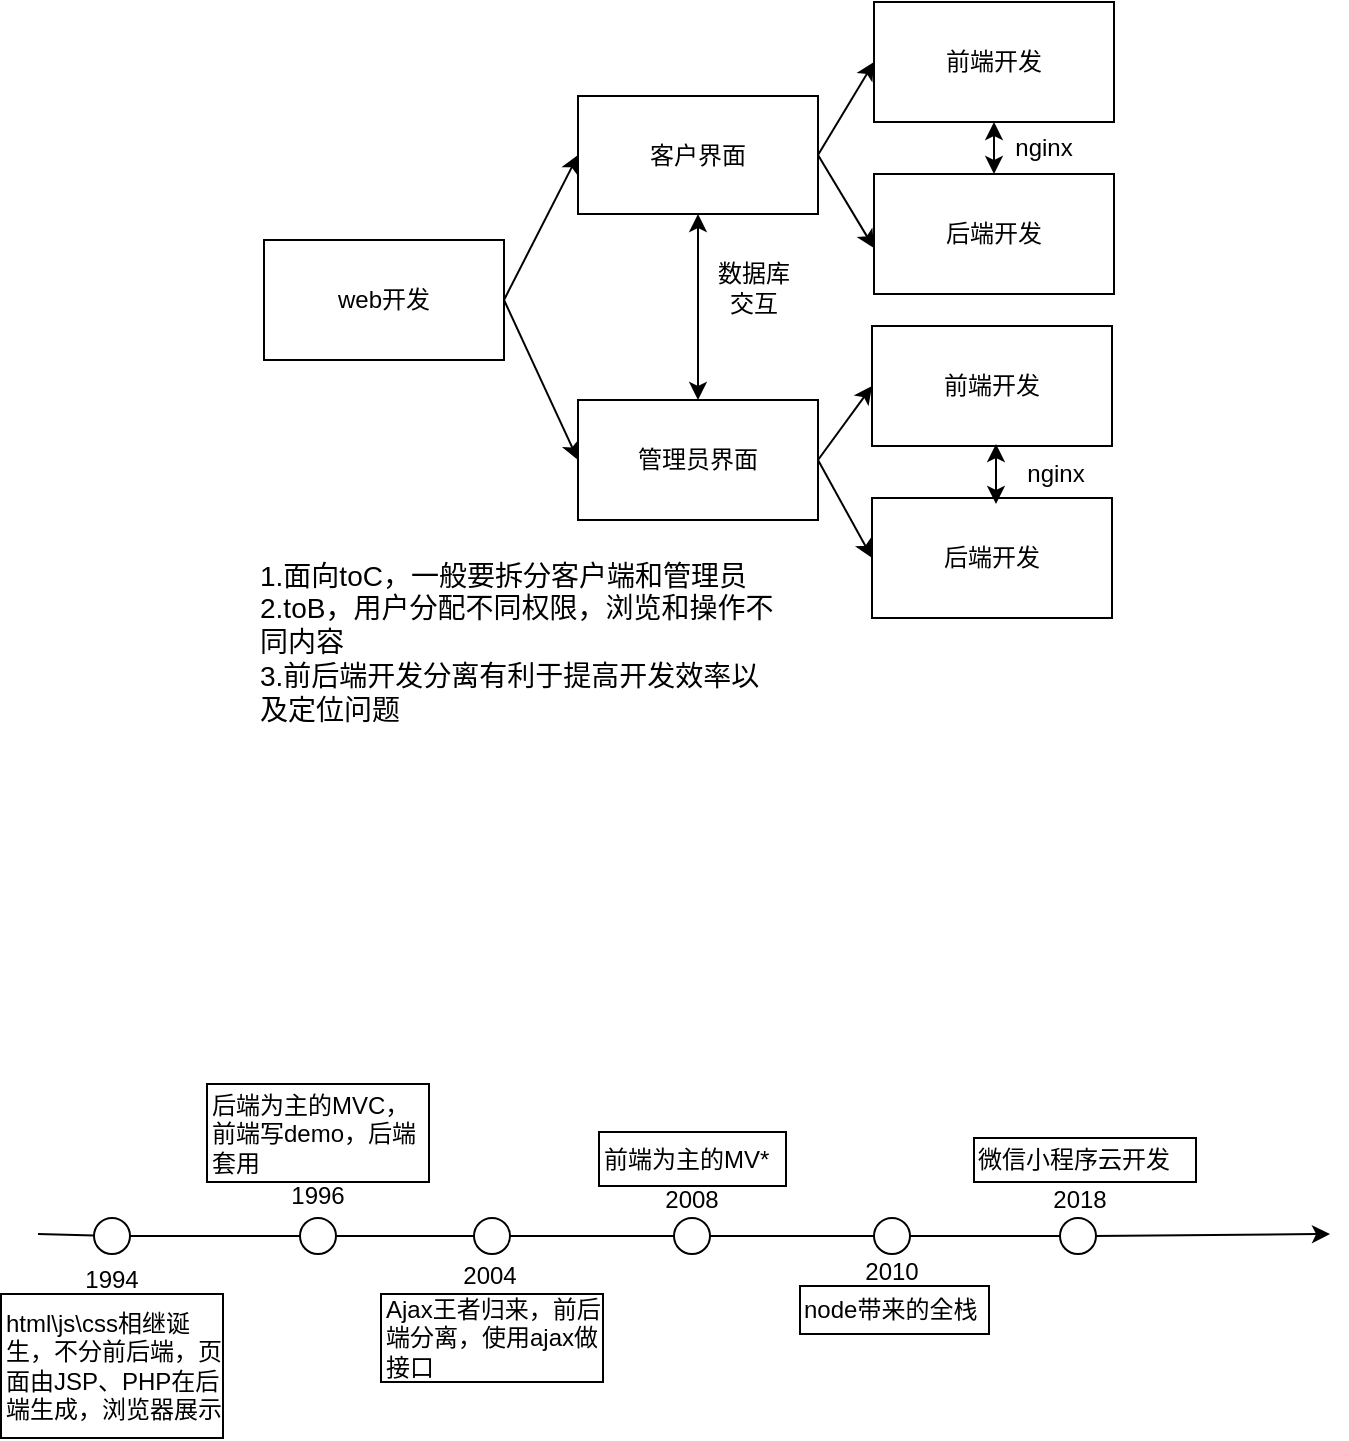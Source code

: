 <mxfile>
    <diagram id="YYqOi4Klwlf-4dC_CEkq" name="Page-2">
        <mxGraphModel dx="822" dy="424" grid="0" gridSize="10" guides="1" tooltips="1" connect="1" arrows="1" fold="1" page="1" pageScale="1" pageWidth="827" pageHeight="1169" background="none" math="0" shadow="0">
            <root>
                <mxCell id="2ExhwNMivMS8VfAEn1K8-0"/>
                <mxCell id="2ExhwNMivMS8VfAEn1K8-1" parent="2ExhwNMivMS8VfAEn1K8-0"/>
                <mxCell id="JN8HyGpcUDX5lB4dWKyv-2" style="edgeStyle=none;html=1;exitX=1;exitY=0.5;exitDx=0;exitDy=0;entryX=0;entryY=0.5;entryDx=0;entryDy=0;" parent="2ExhwNMivMS8VfAEn1K8-1" source="T4moZk6ohesaiyXRU3Vr-0" target="JN8HyGpcUDX5lB4dWKyv-0" edge="1">
                    <mxGeometry relative="1" as="geometry"/>
                </mxCell>
                <mxCell id="JN8HyGpcUDX5lB4dWKyv-3" style="edgeStyle=none;html=1;exitX=1;exitY=0.5;exitDx=0;exitDy=0;entryX=0;entryY=0.5;entryDx=0;entryDy=0;" parent="2ExhwNMivMS8VfAEn1K8-1" source="T4moZk6ohesaiyXRU3Vr-0" target="JN8HyGpcUDX5lB4dWKyv-1" edge="1">
                    <mxGeometry relative="1" as="geometry"/>
                </mxCell>
                <mxCell id="T4moZk6ohesaiyXRU3Vr-0" value="web开发" style="rounded=0;whiteSpace=wrap;html=1;" parent="2ExhwNMivMS8VfAEn1K8-1" vertex="1">
                    <mxGeometry x="151" y="275" width="120" height="60" as="geometry"/>
                </mxCell>
                <mxCell id="JN8HyGpcUDX5lB4dWKyv-8" style="edgeStyle=none;html=1;exitX=1;exitY=0.5;exitDx=0;exitDy=0;entryX=0;entryY=0.5;entryDx=0;entryDy=0;" parent="2ExhwNMivMS8VfAEn1K8-1" source="JN8HyGpcUDX5lB4dWKyv-0" target="JN8HyGpcUDX5lB4dWKyv-4" edge="1">
                    <mxGeometry relative="1" as="geometry"/>
                </mxCell>
                <mxCell id="JN8HyGpcUDX5lB4dWKyv-9" style="edgeStyle=none;html=1;exitX=1;exitY=0.5;exitDx=0;exitDy=0;entryX=0;entryY=0.617;entryDx=0;entryDy=0;entryPerimeter=0;" parent="2ExhwNMivMS8VfAEn1K8-1" source="JN8HyGpcUDX5lB4dWKyv-0" target="JN8HyGpcUDX5lB4dWKyv-5" edge="1">
                    <mxGeometry relative="1" as="geometry"/>
                </mxCell>
                <mxCell id="JN8HyGpcUDX5lB4dWKyv-0" value="客户界面" style="rounded=0;whiteSpace=wrap;html=1;" parent="2ExhwNMivMS8VfAEn1K8-1" vertex="1">
                    <mxGeometry x="308" y="203" width="120" height="59" as="geometry"/>
                </mxCell>
                <mxCell id="JN8HyGpcUDX5lB4dWKyv-10" style="edgeStyle=none;html=1;exitX=1;exitY=0.5;exitDx=0;exitDy=0;entryX=0;entryY=0.5;entryDx=0;entryDy=0;" parent="2ExhwNMivMS8VfAEn1K8-1" source="JN8HyGpcUDX5lB4dWKyv-1" target="JN8HyGpcUDX5lB4dWKyv-6" edge="1">
                    <mxGeometry relative="1" as="geometry"/>
                </mxCell>
                <mxCell id="JN8HyGpcUDX5lB4dWKyv-11" style="edgeStyle=none;html=1;exitX=1;exitY=0.5;exitDx=0;exitDy=0;entryX=0;entryY=0.5;entryDx=0;entryDy=0;" parent="2ExhwNMivMS8VfAEn1K8-1" source="JN8HyGpcUDX5lB4dWKyv-1" target="JN8HyGpcUDX5lB4dWKyv-7" edge="1">
                    <mxGeometry relative="1" as="geometry"/>
                </mxCell>
                <mxCell id="JN8HyGpcUDX5lB4dWKyv-1" value="管理员界面" style="rounded=0;whiteSpace=wrap;html=1;" parent="2ExhwNMivMS8VfAEn1K8-1" vertex="1">
                    <mxGeometry x="308" y="355" width="120" height="60" as="geometry"/>
                </mxCell>
                <mxCell id="JN8HyGpcUDX5lB4dWKyv-4" value="前端开发" style="rounded=0;whiteSpace=wrap;html=1;" parent="2ExhwNMivMS8VfAEn1K8-1" vertex="1">
                    <mxGeometry x="456" y="156" width="120" height="60" as="geometry"/>
                </mxCell>
                <mxCell id="JN8HyGpcUDX5lB4dWKyv-5" value="后端开发" style="rounded=0;whiteSpace=wrap;html=1;" parent="2ExhwNMivMS8VfAEn1K8-1" vertex="1">
                    <mxGeometry x="456" y="242" width="120" height="60" as="geometry"/>
                </mxCell>
                <mxCell id="JN8HyGpcUDX5lB4dWKyv-6" value="前端开发" style="rounded=0;whiteSpace=wrap;html=1;" parent="2ExhwNMivMS8VfAEn1K8-1" vertex="1">
                    <mxGeometry x="455" y="318" width="120" height="60" as="geometry"/>
                </mxCell>
                <mxCell id="JN8HyGpcUDX5lB4dWKyv-7" value="后端开发" style="rounded=0;whiteSpace=wrap;html=1;" parent="2ExhwNMivMS8VfAEn1K8-1" vertex="1">
                    <mxGeometry x="455" y="404" width="120" height="60" as="geometry"/>
                </mxCell>
                <mxCell id="JN8HyGpcUDX5lB4dWKyv-15" value="" style="endArrow=classic;startArrow=classic;html=1;entryX=0.5;entryY=1;entryDx=0;entryDy=0;exitX=0.5;exitY=0;exitDx=0;exitDy=0;" parent="2ExhwNMivMS8VfAEn1K8-1" source="JN8HyGpcUDX5lB4dWKyv-1" target="JN8HyGpcUDX5lB4dWKyv-0" edge="1">
                    <mxGeometry width="50" height="50" relative="1" as="geometry">
                        <mxPoint x="366" y="350" as="sourcePoint"/>
                        <mxPoint x="353" y="283" as="targetPoint"/>
                    </mxGeometry>
                </mxCell>
                <mxCell id="JN8HyGpcUDX5lB4dWKyv-16" value="数据库&lt;br&gt;交互" style="text;html=1;strokeColor=none;fillColor=none;align=center;verticalAlign=middle;whiteSpace=wrap;rounded=0;" parent="2ExhwNMivMS8VfAEn1K8-1" vertex="1">
                    <mxGeometry x="366" y="284" width="60" height="30" as="geometry"/>
                </mxCell>
                <mxCell id="JN8HyGpcUDX5lB4dWKyv-17" value="nginx" style="text;html=1;strokeColor=none;fillColor=none;align=center;verticalAlign=middle;whiteSpace=wrap;rounded=0;" parent="2ExhwNMivMS8VfAEn1K8-1" vertex="1">
                    <mxGeometry x="511" y="214" width="60" height="30" as="geometry"/>
                </mxCell>
                <mxCell id="JN8HyGpcUDX5lB4dWKyv-18" value="" style="endArrow=classic;startArrow=classic;html=1;entryX=0.5;entryY=1;entryDx=0;entryDy=0;exitX=0.5;exitY=0;exitDx=0;exitDy=0;" parent="2ExhwNMivMS8VfAEn1K8-1" source="JN8HyGpcUDX5lB4dWKyv-5" target="JN8HyGpcUDX5lB4dWKyv-4" edge="1">
                    <mxGeometry width="50" height="50" relative="1" as="geometry">
                        <mxPoint x="376" y="360" as="sourcePoint"/>
                        <mxPoint x="376" y="272" as="targetPoint"/>
                    </mxGeometry>
                </mxCell>
                <mxCell id="JN8HyGpcUDX5lB4dWKyv-19" value="nginx" style="text;html=1;strokeColor=none;fillColor=none;align=center;verticalAlign=middle;whiteSpace=wrap;rounded=0;" parent="2ExhwNMivMS8VfAEn1K8-1" vertex="1">
                    <mxGeometry x="517" y="377" width="60" height="30" as="geometry"/>
                </mxCell>
                <mxCell id="JN8HyGpcUDX5lB4dWKyv-21" value="" style="endArrow=classic;startArrow=classic;html=1;entryX=0;entryY=0;entryDx=0;entryDy=0;exitX=0;exitY=1;exitDx=0;exitDy=0;" parent="2ExhwNMivMS8VfAEn1K8-1" source="JN8HyGpcUDX5lB4dWKyv-19" target="JN8HyGpcUDX5lB4dWKyv-19" edge="1">
                    <mxGeometry width="50" height="50" relative="1" as="geometry">
                        <mxPoint x="376" y="360" as="sourcePoint"/>
                        <mxPoint x="376" y="272" as="targetPoint"/>
                    </mxGeometry>
                </mxCell>
                <mxCell id="JN8HyGpcUDX5lB4dWKyv-22" value="&lt;div style=&quot;text-align: left&quot;&gt;&lt;span&gt;&lt;font style=&quot;font-size: 14px&quot;&gt;1.面向toC，一般要拆分客户端和管理员&lt;/font&gt;&lt;/span&gt;&lt;/div&gt;&lt;div style=&quot;text-align: left&quot;&gt;&lt;span&gt;&lt;font style=&quot;font-size: 14px&quot;&gt;2.toB，用户分配不同权限，浏览和操作不同内容&lt;/font&gt;&lt;/span&gt;&lt;/div&gt;&lt;div style=&quot;text-align: left&quot;&gt;&lt;span&gt;&lt;font style=&quot;font-size: 14px&quot;&gt;3.前后端开发分离有利于提高开发效率以及定位问题&lt;/font&gt;&lt;/span&gt;&lt;/div&gt;" style="text;html=1;strokeColor=none;fillColor=none;align=center;verticalAlign=middle;whiteSpace=wrap;rounded=0;" parent="2ExhwNMivMS8VfAEn1K8-1" vertex="1">
                    <mxGeometry x="148" y="426" width="259" height="99" as="geometry"/>
                </mxCell>
                <mxCell id="0" value="" style="endArrow=classic;html=1;startArrow=none;" edge="1" parent="2ExhwNMivMS8VfAEn1K8-1">
                    <mxGeometry width="50" height="50" relative="1" as="geometry">
                        <mxPoint x="566.0" y="772.944" as="sourcePoint"/>
                        <mxPoint x="684" y="772" as="targetPoint"/>
                    </mxGeometry>
                </mxCell>
                <mxCell id="1" value="html\js\css相继诞生，不分前后端，页面由JSP、PHP在后端生成，浏览器展示" style="text;html=1;strokeColor=default;fillColor=none;align=left;verticalAlign=middle;whiteSpace=wrap;rounded=0;" vertex="1" parent="2ExhwNMivMS8VfAEn1K8-1">
                    <mxGeometry x="19.5" y="802" width="111" height="72" as="geometry"/>
                </mxCell>
                <mxCell id="3" value="1994" style="text;html=1;strokeColor=none;fillColor=none;align=center;verticalAlign=middle;whiteSpace=wrap;rounded=0;" vertex="1" parent="2ExhwNMivMS8VfAEn1K8-1">
                    <mxGeometry x="45" y="780" width="60" height="30" as="geometry"/>
                </mxCell>
                <mxCell id="4" value="1996" style="text;html=1;strokeColor=none;fillColor=none;align=center;verticalAlign=middle;whiteSpace=wrap;rounded=0;" vertex="1" parent="2ExhwNMivMS8VfAEn1K8-1">
                    <mxGeometry x="148" y="738" width="60" height="30" as="geometry"/>
                </mxCell>
                <mxCell id="5" value="" style="ellipse;whiteSpace=wrap;html=1;aspect=fixed;" vertex="1" parent="2ExhwNMivMS8VfAEn1K8-1">
                    <mxGeometry x="169" y="764" width="18" height="18" as="geometry"/>
                </mxCell>
                <mxCell id="6" value="" style="endArrow=none;html=1;startArrow=none;" edge="1" parent="2ExhwNMivMS8VfAEn1K8-1" source="7" target="5">
                    <mxGeometry width="50" height="50" relative="1" as="geometry">
                        <mxPoint x="52" y="772" as="sourcePoint"/>
                        <mxPoint x="718" y="772" as="targetPoint"/>
                    </mxGeometry>
                </mxCell>
                <mxCell id="7" value="" style="ellipse;whiteSpace=wrap;html=1;aspect=fixed;" vertex="1" parent="2ExhwNMivMS8VfAEn1K8-1">
                    <mxGeometry x="66" y="764" width="18" height="18" as="geometry"/>
                </mxCell>
                <mxCell id="8" value="" style="endArrow=none;html=1;" edge="1" parent="2ExhwNMivMS8VfAEn1K8-1" target="7">
                    <mxGeometry width="50" height="50" relative="1" as="geometry">
                        <mxPoint x="38" y="772" as="sourcePoint"/>
                        <mxPoint x="169.0" y="772.929" as="targetPoint"/>
                        <Array as="points"/>
                    </mxGeometry>
                </mxCell>
                <mxCell id="2" value="" style="ellipse;whiteSpace=wrap;html=1;aspect=fixed;" vertex="1" parent="2ExhwNMivMS8VfAEn1K8-1">
                    <mxGeometry x="256" y="764" width="18" height="18" as="geometry"/>
                </mxCell>
                <mxCell id="9" value="" style="endArrow=none;html=1;startArrow=none;" edge="1" parent="2ExhwNMivMS8VfAEn1K8-1" source="5" target="2">
                    <mxGeometry width="50" height="50" relative="1" as="geometry">
                        <mxPoint x="187.0" y="772.983" as="sourcePoint"/>
                        <mxPoint x="718" y="772" as="targetPoint"/>
                    </mxGeometry>
                </mxCell>
                <mxCell id="10" value="后端为主的MVC，前端写demo，后端套用" style="text;html=1;strokeColor=default;fillColor=none;align=left;verticalAlign=middle;whiteSpace=wrap;rounded=0;" vertex="1" parent="2ExhwNMivMS8VfAEn1K8-1">
                    <mxGeometry x="122.5" y="697" width="111" height="49" as="geometry"/>
                </mxCell>
                <mxCell id="11" value="2004" style="text;html=1;strokeColor=none;fillColor=none;align=center;verticalAlign=middle;whiteSpace=wrap;rounded=0;" vertex="1" parent="2ExhwNMivMS8VfAEn1K8-1">
                    <mxGeometry x="233.5" y="778" width="60" height="30" as="geometry"/>
                </mxCell>
                <mxCell id="12" value="Ajax王者归来，前后端分离，使用ajax做接口" style="text;html=1;strokeColor=default;fillColor=none;align=left;verticalAlign=middle;whiteSpace=wrap;rounded=0;" vertex="1" parent="2ExhwNMivMS8VfAEn1K8-1">
                    <mxGeometry x="209.5" y="802" width="111" height="44" as="geometry"/>
                </mxCell>
                <mxCell id="13" value="" style="ellipse;whiteSpace=wrap;html=1;aspect=fixed;" vertex="1" parent="2ExhwNMivMS8VfAEn1K8-1">
                    <mxGeometry x="356" y="764" width="18" height="18" as="geometry"/>
                </mxCell>
                <mxCell id="14" value="" style="endArrow=none;html=1;startArrow=none;" edge="1" parent="2ExhwNMivMS8VfAEn1K8-1" source="2" target="13">
                    <mxGeometry width="50" height="50" relative="1" as="geometry">
                        <mxPoint x="274.0" y="772.98" as="sourcePoint"/>
                        <mxPoint x="718" y="772" as="targetPoint"/>
                    </mxGeometry>
                </mxCell>
                <mxCell id="15" value="前端为主的MV*" style="text;html=1;strokeColor=default;fillColor=none;align=left;verticalAlign=middle;whiteSpace=wrap;rounded=0;" vertex="1" parent="2ExhwNMivMS8VfAEn1K8-1">
                    <mxGeometry x="318.5" y="721" width="93.5" height="27" as="geometry"/>
                </mxCell>
                <mxCell id="16" value="" style="ellipse;whiteSpace=wrap;html=1;aspect=fixed;" vertex="1" parent="2ExhwNMivMS8VfAEn1K8-1">
                    <mxGeometry x="456" y="764" width="18" height="18" as="geometry"/>
                </mxCell>
                <mxCell id="17" value="" style="endArrow=none;html=1;startArrow=none;" edge="1" parent="2ExhwNMivMS8VfAEn1K8-1" source="13" target="16">
                    <mxGeometry width="50" height="50" relative="1" as="geometry">
                        <mxPoint x="374.0" y="772.975" as="sourcePoint"/>
                        <mxPoint x="718" y="772" as="targetPoint"/>
                    </mxGeometry>
                </mxCell>
                <mxCell id="18" value="node带来的全栈" style="text;html=1;strokeColor=default;fillColor=none;align=left;verticalAlign=middle;whiteSpace=wrap;rounded=0;" vertex="1" parent="2ExhwNMivMS8VfAEn1K8-1">
                    <mxGeometry x="419" y="798" width="94.5" height="24" as="geometry"/>
                </mxCell>
                <mxCell id="19" value="2008" style="text;html=1;strokeColor=none;fillColor=none;align=center;verticalAlign=middle;whiteSpace=wrap;rounded=0;" vertex="1" parent="2ExhwNMivMS8VfAEn1K8-1">
                    <mxGeometry x="335" y="740" width="60" height="30" as="geometry"/>
                </mxCell>
                <mxCell id="20" value="2010" style="text;html=1;strokeColor=none;fillColor=none;align=center;verticalAlign=middle;whiteSpace=wrap;rounded=0;" vertex="1" parent="2ExhwNMivMS8VfAEn1K8-1">
                    <mxGeometry x="435" y="776" width="60" height="30" as="geometry"/>
                </mxCell>
                <mxCell id="21" value="" style="ellipse;whiteSpace=wrap;html=1;aspect=fixed;" vertex="1" parent="2ExhwNMivMS8VfAEn1K8-1">
                    <mxGeometry x="549" y="764" width="18" height="18" as="geometry"/>
                </mxCell>
                <mxCell id="22" value="" style="endArrow=none;html=1;startArrow=none;" edge="1" parent="2ExhwNMivMS8VfAEn1K8-1" source="16" target="21">
                    <mxGeometry width="50" height="50" relative="1" as="geometry">
                        <mxPoint x="474.0" y="772.964" as="sourcePoint"/>
                        <mxPoint x="718" y="772" as="targetPoint"/>
                    </mxGeometry>
                </mxCell>
                <mxCell id="23" value="2018" style="text;html=1;strokeColor=none;fillColor=none;align=center;verticalAlign=middle;whiteSpace=wrap;rounded=0;" vertex="1" parent="2ExhwNMivMS8VfAEn1K8-1">
                    <mxGeometry x="529" y="740" width="60" height="30" as="geometry"/>
                </mxCell>
                <mxCell id="24" value="微信小程序云开发" style="text;html=1;strokeColor=default;fillColor=none;align=left;verticalAlign=middle;whiteSpace=wrap;rounded=0;" vertex="1" parent="2ExhwNMivMS8VfAEn1K8-1">
                    <mxGeometry x="506" y="724" width="111" height="22" as="geometry"/>
                </mxCell>
            </root>
        </mxGraphModel>
    </diagram>
</mxfile>